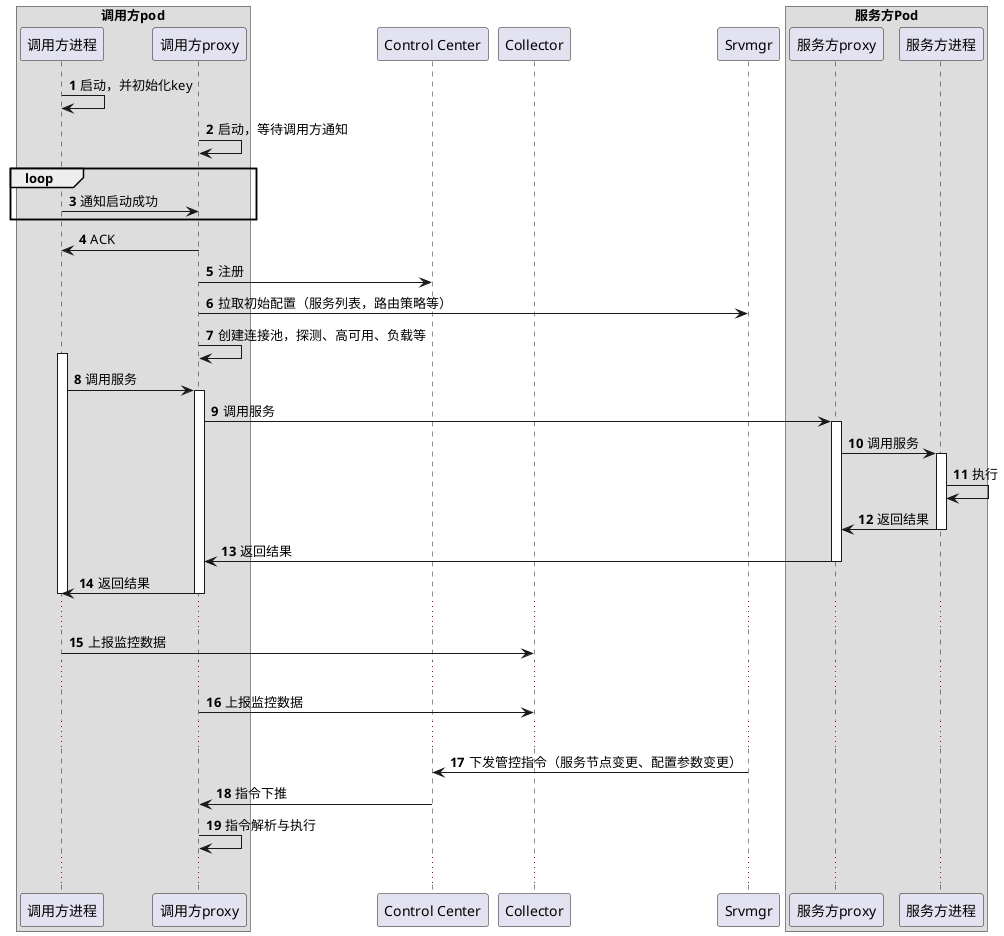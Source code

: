 @startuml

box "调用方pod"
participant 调用方进程 AS client
participant 调用方proxy AS clientProxy
end box

participant "Control Center" AS controlCenter
participant Collector AS collector
participant Srvmgr AS srvmgr

box "服务方Pod"
participant 服务方proxy AS serviceProxy
participant 服务方进程 AS service
end box

autonumber
client -> client: 启动，并初始化key

clientProxy -> clientProxy: 启动，等待调用方通知

loop
client -> clientProxy: 通知启动成功
end
clientProxy -> client: ACK

clientProxy -> controlCenter: 注册

clientProxy -> srvmgr: 拉取初始配置（服务列表，路由策略等）
clientProxy -> clientProxy: 创建连接池，探测、高可用、负载等

activate client
client -> clientProxy: 调用服务

activate clientProxy
clientProxy -> serviceProxy: 调用服务

activate serviceProxy
serviceProxy -> service: 调用服务

activate service
service -> service: 执行
service -> serviceProxy: 返回结果
deactivate service

serviceProxy -> clientProxy: 返回结果
deactivate serviceProxy

clientProxy -> client: 返回结果
deactivate clientProxy


deactivate client

......
client -> collector: 上报监控数据

......
clientProxy -> collector: 上报监控数据

......
srvmgr -> controlCenter: 下发管控指令（服务节点变更、配置参数变更）
controlCenter -> clientProxy: 指令下推
clientProxy -> clientProxy: 指令解析与执行
......

@enduml
